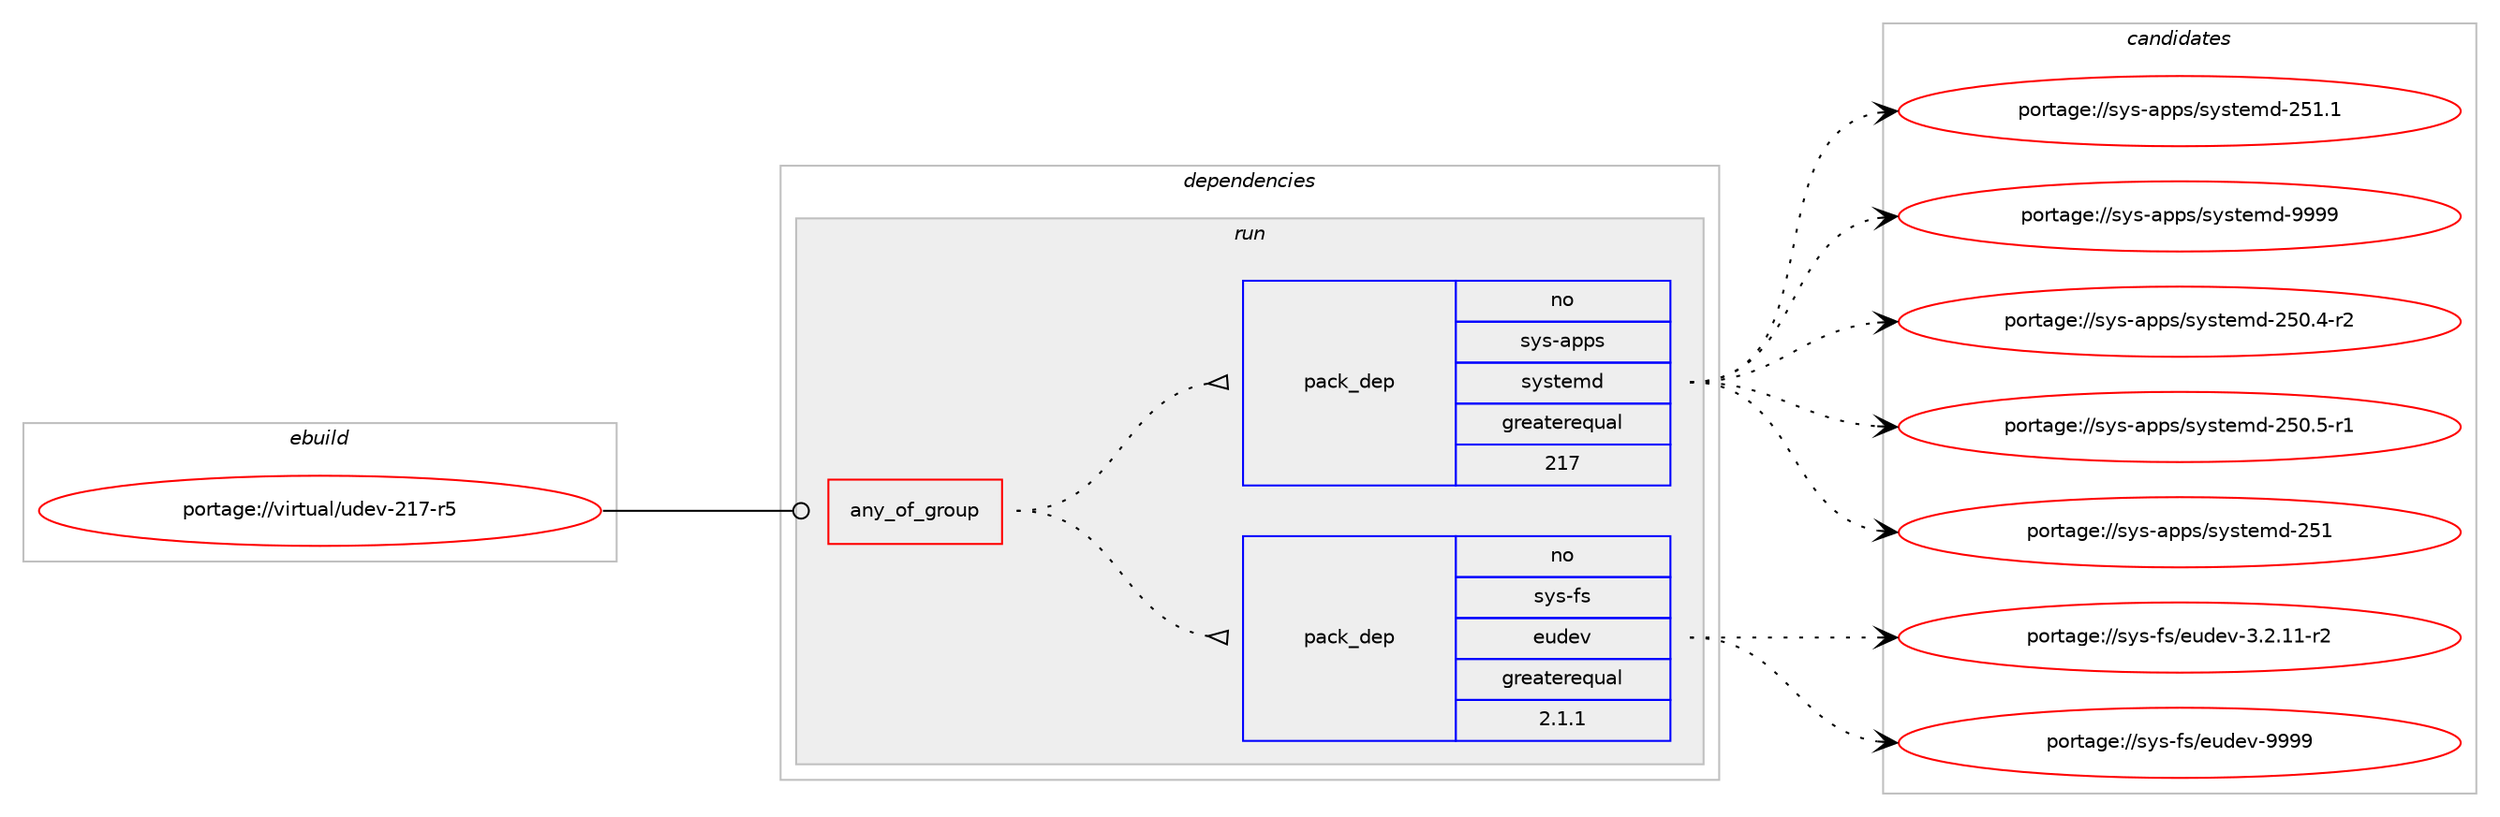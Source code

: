 digraph prolog {

# *************
# Graph options
# *************

newrank=true;
concentrate=true;
compound=true;
graph [rankdir=LR,fontname=Helvetica,fontsize=10,ranksep=1.5];#, ranksep=2.5, nodesep=0.2];
edge  [arrowhead=vee];
node  [fontname=Helvetica,fontsize=10];

# **********
# The ebuild
# **********

subgraph cluster_leftcol {
color=gray;
rank=same;
label=<<i>ebuild</i>>;
id [label="portage://virtual/udev-217-r5", color=red, width=4, href="../virtual/udev-217-r5.svg"];
}

# ****************
# The dependencies
# ****************

subgraph cluster_midcol {
color=gray;
label=<<i>dependencies</i>>;
subgraph cluster_compile {
fillcolor="#eeeeee";
style=filled;
label=<<i>compile</i>>;
}
subgraph cluster_compileandrun {
fillcolor="#eeeeee";
style=filled;
label=<<i>compile and run</i>>;
}
subgraph cluster_run {
fillcolor="#eeeeee";
style=filled;
label=<<i>run</i>>;
subgraph any73 {
dependency1604 [label=<<TABLE BORDER="0" CELLBORDER="1" CELLSPACING="0" CELLPADDING="4"><TR><TD CELLPADDING="10">any_of_group</TD></TR></TABLE>>, shape=none, color=red];# *** BEGIN UNKNOWN DEPENDENCY TYPE (TODO) ***
# dependency1604 -> package_dependency(portage://virtual/udev-217-r5,run,no,sys-apps,systemd-utils,none,[,,],[],[use(enable(udev),none)])
# *** END UNKNOWN DEPENDENCY TYPE (TODO) ***

# *** BEGIN UNKNOWN DEPENDENCY TYPE (TODO) ***
# dependency1604 -> package_dependency(portage://virtual/udev-217-r5,run,no,sys-fs,udev,none,[,,],[],[])
# *** END UNKNOWN DEPENDENCY TYPE (TODO) ***

subgraph pack1387 {
dependency1605 [label=<<TABLE BORDER="0" CELLBORDER="1" CELLSPACING="0" CELLPADDING="4" WIDTH="220"><TR><TD ROWSPAN="6" CELLPADDING="30">pack_dep</TD></TR><TR><TD WIDTH="110">no</TD></TR><TR><TD>sys-fs</TD></TR><TR><TD>eudev</TD></TR><TR><TD>greaterequal</TD></TR><TR><TD>2.1.1</TD></TR></TABLE>>, shape=none, color=blue];
}
dependency1604:e -> dependency1605:w [weight=20,style="dotted",arrowhead="oinv"];
subgraph pack1388 {
dependency1606 [label=<<TABLE BORDER="0" CELLBORDER="1" CELLSPACING="0" CELLPADDING="4" WIDTH="220"><TR><TD ROWSPAN="6" CELLPADDING="30">pack_dep</TD></TR><TR><TD WIDTH="110">no</TD></TR><TR><TD>sys-apps</TD></TR><TR><TD>systemd</TD></TR><TR><TD>greaterequal</TD></TR><TR><TD>217</TD></TR></TABLE>>, shape=none, color=blue];
}
dependency1604:e -> dependency1606:w [weight=20,style="dotted",arrowhead="oinv"];
}
id:e -> dependency1604:w [weight=20,style="solid",arrowhead="odot"];
}
}

# **************
# The candidates
# **************

subgraph cluster_choices {
rank=same;
color=gray;
label=<<i>candidates</i>>;

subgraph choice1387 {
color=black;
nodesep=1;
choice1151211154510211547101117100101118455146504649494511450 [label="portage://sys-fs/eudev-3.2.11-r2", color=red, width=4,href="../sys-fs/eudev-3.2.11-r2.svg"];
choice11512111545102115471011171001011184557575757 [label="portage://sys-fs/eudev-9999", color=red, width=4,href="../sys-fs/eudev-9999.svg"];
dependency1605:e -> choice1151211154510211547101117100101118455146504649494511450:w [style=dotted,weight="100"];
dependency1605:e -> choice11512111545102115471011171001011184557575757:w [style=dotted,weight="100"];
}
subgraph choice1388 {
color=black;
nodesep=1;
choice1151211154597112112115471151211151161011091004550534846524511450 [label="portage://sys-apps/systemd-250.4-r2", color=red, width=4,href="../sys-apps/systemd-250.4-r2.svg"];
choice1151211154597112112115471151211151161011091004550534846534511449 [label="portage://sys-apps/systemd-250.5-r1", color=red, width=4,href="../sys-apps/systemd-250.5-r1.svg"];
choice11512111545971121121154711512111511610110910045505349 [label="portage://sys-apps/systemd-251", color=red, width=4,href="../sys-apps/systemd-251.svg"];
choice115121115459711211211547115121115116101109100455053494649 [label="portage://sys-apps/systemd-251.1", color=red, width=4,href="../sys-apps/systemd-251.1.svg"];
choice1151211154597112112115471151211151161011091004557575757 [label="portage://sys-apps/systemd-9999", color=red, width=4,href="../sys-apps/systemd-9999.svg"];
dependency1606:e -> choice1151211154597112112115471151211151161011091004550534846524511450:w [style=dotted,weight="100"];
dependency1606:e -> choice1151211154597112112115471151211151161011091004550534846534511449:w [style=dotted,weight="100"];
dependency1606:e -> choice11512111545971121121154711512111511610110910045505349:w [style=dotted,weight="100"];
dependency1606:e -> choice115121115459711211211547115121115116101109100455053494649:w [style=dotted,weight="100"];
dependency1606:e -> choice1151211154597112112115471151211151161011091004557575757:w [style=dotted,weight="100"];
}
}

}
